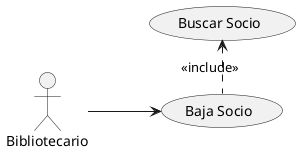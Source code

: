 @startuml
'https://plantuml.com/use-case-diagram
left to right direction
:Bibliotecario: as bb

(Baja Socio) as bSoci
(Buscar Socio) as buscaSoci

bb --> bSoci
bSoci .left..> buscaSoci : <<include>>

@enduml